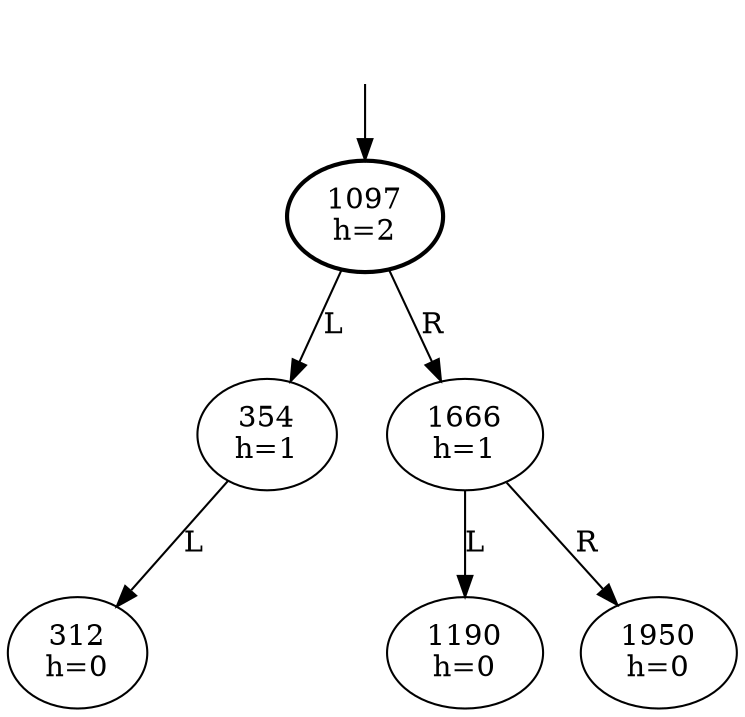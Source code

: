 digraph {
  DUMMY [style=invis];
  DUMMY -> 1097;
  1097 [penwidth=2];

  1097 [label="1097\nh=2"];

  1097 -> 354 [label="L"];
  354 [label="354\nh=1"];

  354 -> 312 [label="L"];
  312 [label="312\nh=0"];



  354 -> R_354 [style=invis];
  R_354 [style=invis];

  1097 -> 1666 [label="R"];
  1666 [label="1666\nh=1"];

  1666 -> 1190 [label="L"];
  1190 [label="1190\nh=0"];



  1666 -> 1950 [label="R"];
  1950 [label="1950\nh=0"];



}
